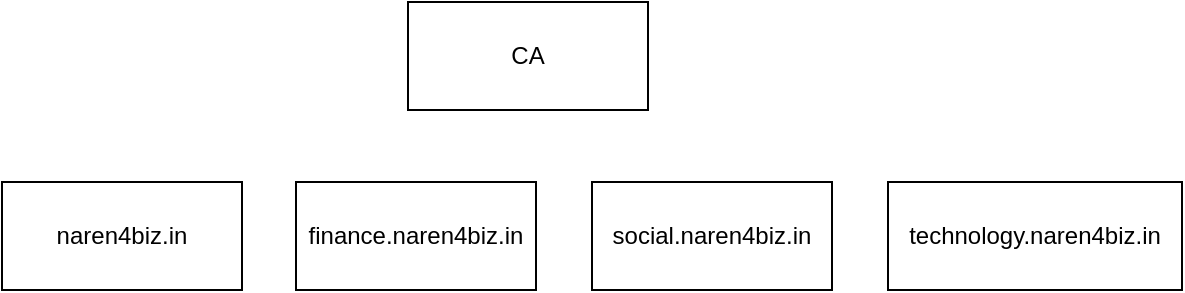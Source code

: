 <mxfile version="15.7.3" type="github">
  <diagram id="MdRiTULE-fAdBIYn98LQ" name="Page-1">
    <mxGraphModel dx="1350" dy="776" grid="1" gridSize="10" guides="1" tooltips="1" connect="1" arrows="1" fold="1" page="1" pageScale="1" pageWidth="850" pageHeight="1100" math="0" shadow="0">
      <root>
        <mxCell id="0" />
        <mxCell id="1" parent="0" />
        <mxCell id="HWjwwrne0JIYjLCisrTK-6" value="CA" style="rounded=0;whiteSpace=wrap;html=1;" vertex="1" parent="1">
          <mxGeometry x="360" y="370" width="120" height="54" as="geometry" />
        </mxCell>
        <mxCell id="HWjwwrne0JIYjLCisrTK-7" value="naren4biz.in" style="rounded=0;whiteSpace=wrap;html=1;" vertex="1" parent="1">
          <mxGeometry x="157" y="460" width="120" height="54" as="geometry" />
        </mxCell>
        <mxCell id="HWjwwrne0JIYjLCisrTK-8" value="social.naren4biz.in" style="rounded=0;whiteSpace=wrap;html=1;" vertex="1" parent="1">
          <mxGeometry x="452" y="460" width="120" height="54" as="geometry" />
        </mxCell>
        <mxCell id="HWjwwrne0JIYjLCisrTK-9" value="technology.naren4biz.in" style="rounded=0;whiteSpace=wrap;html=1;" vertex="1" parent="1">
          <mxGeometry x="600" y="460" width="147" height="54" as="geometry" />
        </mxCell>
        <mxCell id="HWjwwrne0JIYjLCisrTK-10" value="finance.naren4biz.in" style="rounded=0;whiteSpace=wrap;html=1;" vertex="1" parent="1">
          <mxGeometry x="304" y="460" width="120" height="54" as="geometry" />
        </mxCell>
      </root>
    </mxGraphModel>
  </diagram>
</mxfile>
